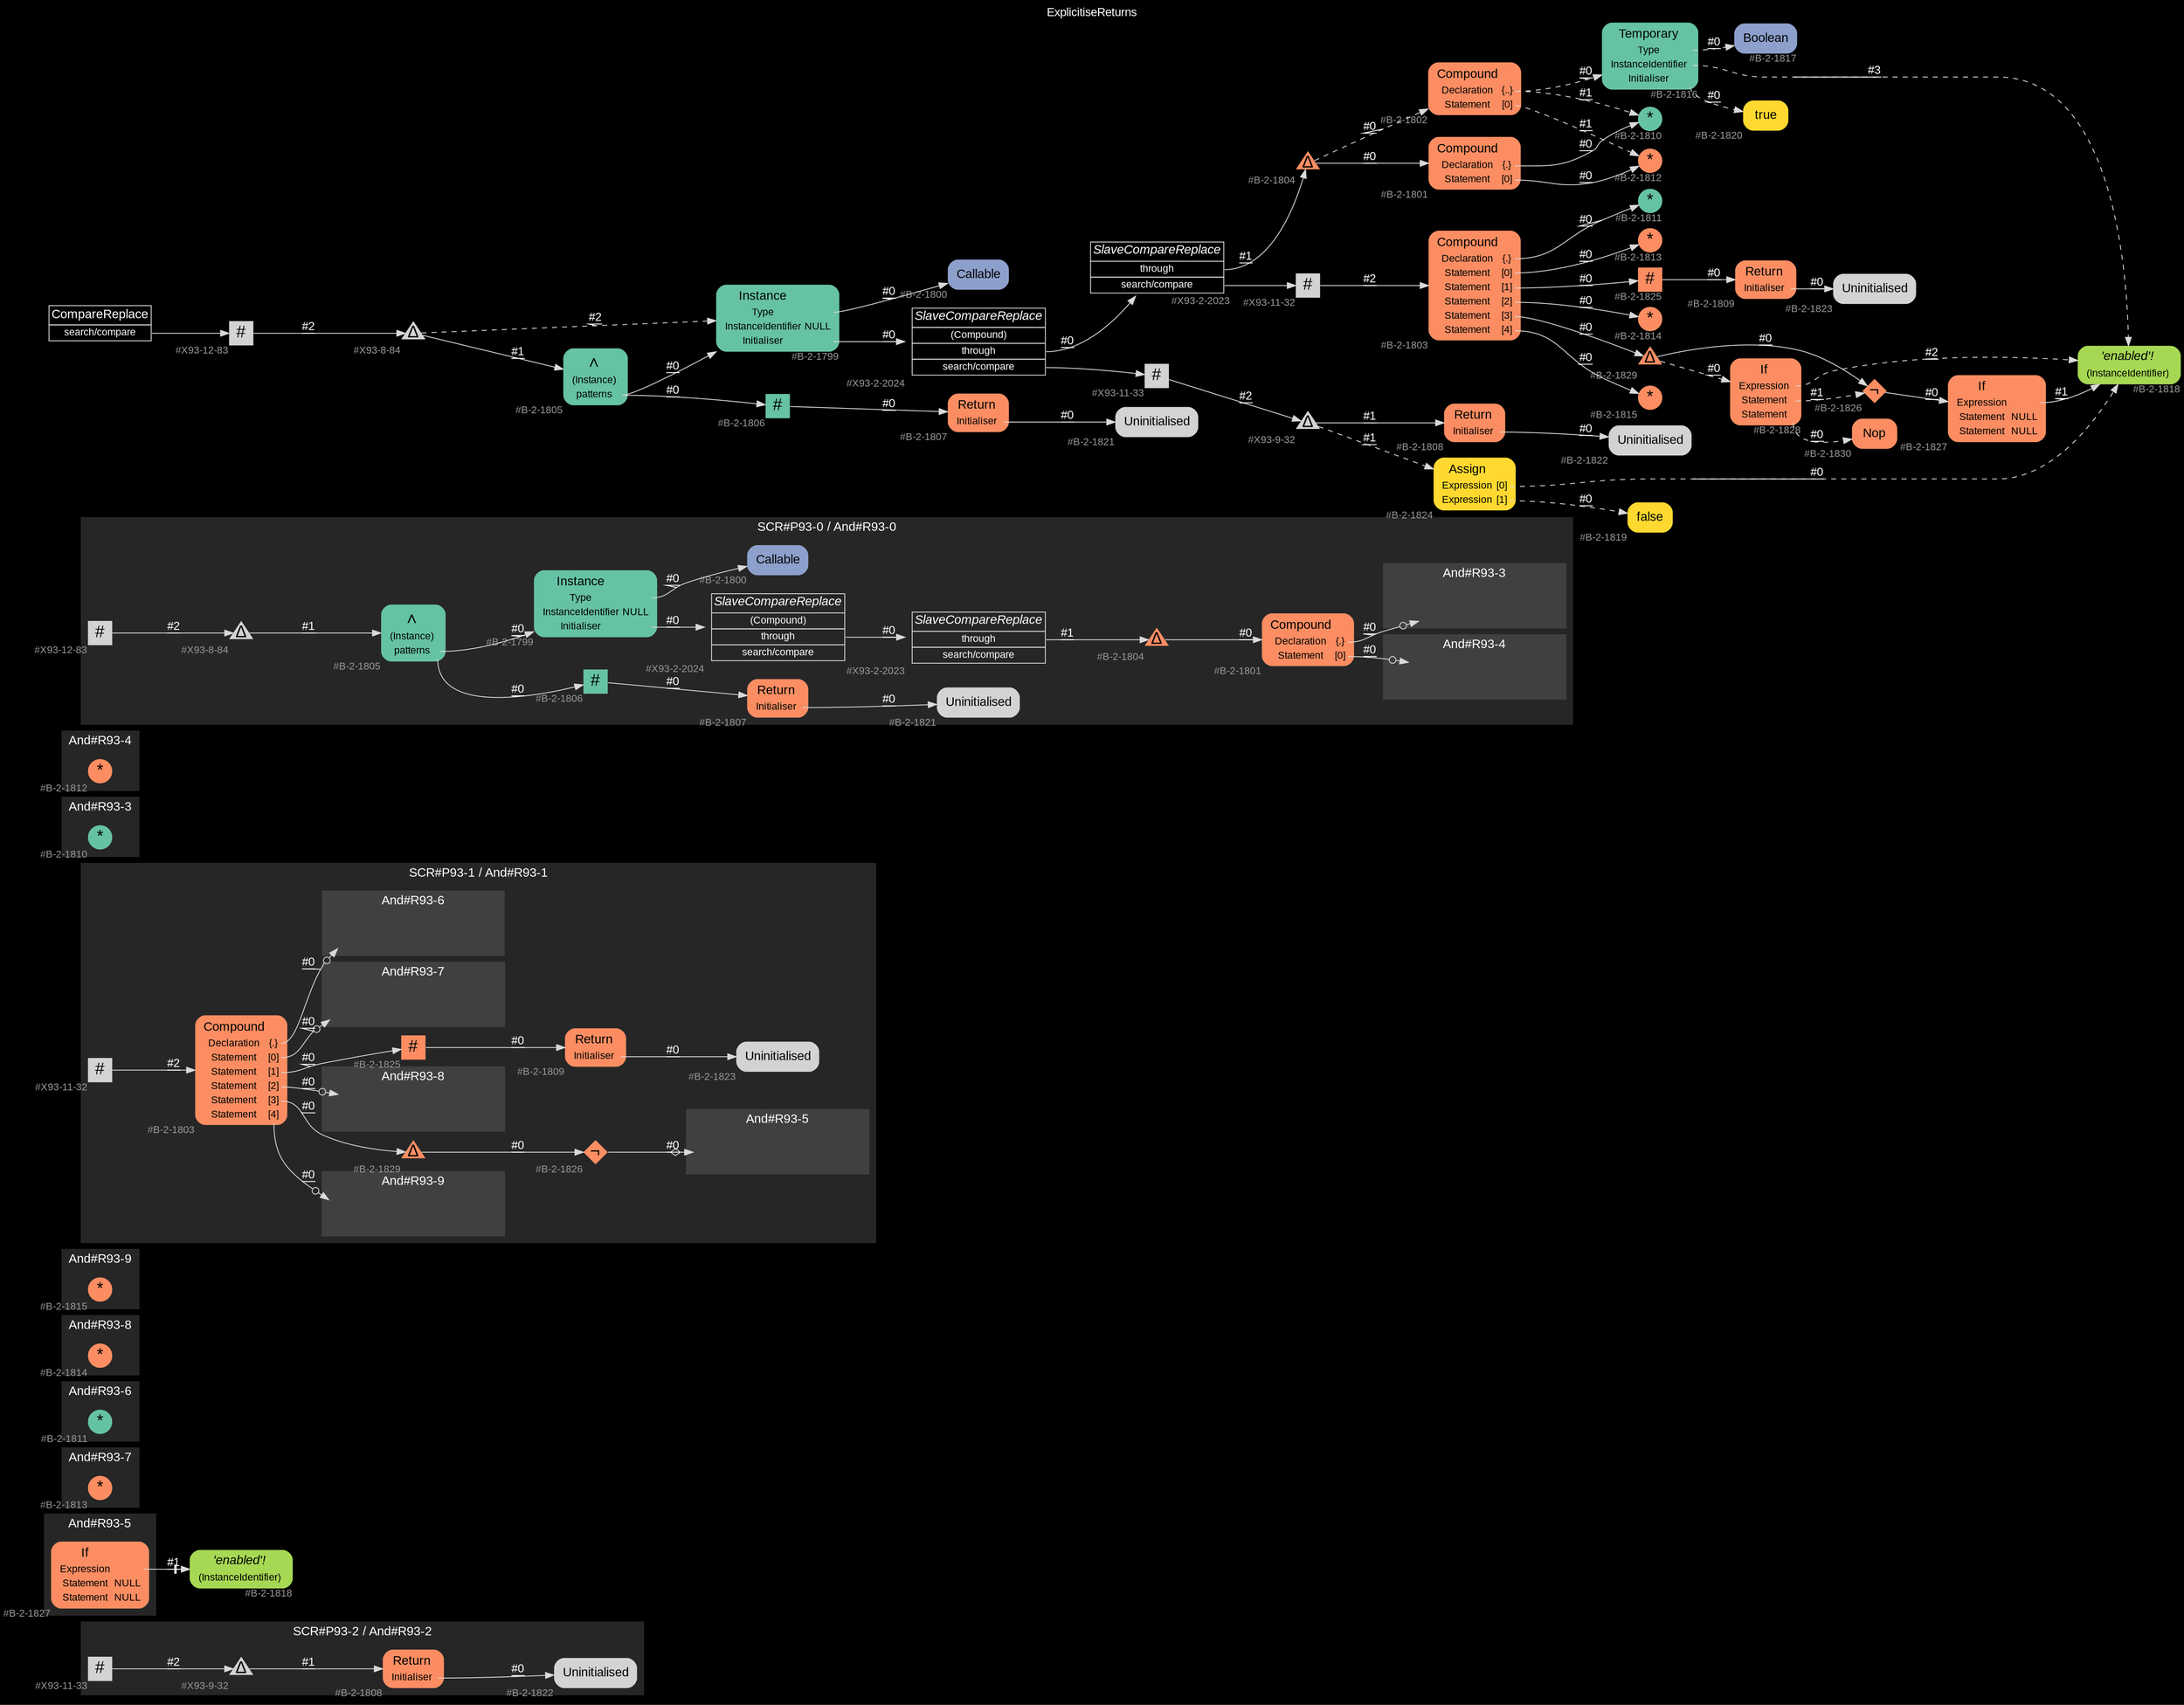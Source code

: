 digraph "ExplicitiseReturns" {
label = "ExplicitiseReturns"
labelloc = t
graph [
    rankdir = "LR"
    ranksep = 0.3
    bgcolor = black
    color = grey85
    fontcolor = white
    fontname = "Arial"
];
node [
    fontname = "Arial"
];
edge [
    fontname = "Arial"
];

// -------------------- figure And#R93-2 --------------------
// -------- region And#R93-2 ----------
subgraph "clusterAnd#R93-2" {
    label = "SCR#P93-2 / And#R93-2"
    style = "filled"
    color = gray15
    fontsize = "15"
    // -------- block And#R93-2/#X93-11-33 ----------
    "And#R93-2/#X93-11-33" [
        xlabel = "#X93-11-33"
        fontsize = "12"
        fontcolor = grey60
        shape = "square"
        label = <<FONT COLOR="black" POINT-SIZE="20">#</FONT>>
        style = "filled"
        penwidth = 0.0
        fixedsize = true
        width = 0.4
        height = 0.4
    ];
    
    // -------- block And#R93-2/#B-2-1822 ----------
    "And#R93-2/#B-2-1822" [
        xlabel = "#B-2-1822"
        fontsize = "12"
        fontcolor = grey60
        shape = "plaintext"
        label = <<TABLE BORDER="0" CELLBORDER="0" CELLSPACING="0">
         <TR><TD><FONT COLOR="black" POINT-SIZE="15">Uninitialised</FONT></TD></TR>
        </TABLE>>
        style = "rounded,filled"
    ];
    
    // -------- block And#R93-2/#X93-9-32 ----------
    "And#R93-2/#X93-9-32" [
        xlabel = "#X93-9-32"
        fontsize = "12"
        fontcolor = grey60
        shape = "triangle"
        label = <<FONT COLOR="black" POINT-SIZE="20">Δ</FONT>>
        style = "filled"
        penwidth = 0.0
        fixedsize = true
        width = 0.4
        height = 0.4
    ];
    
    // -------- block And#R93-2/#B-2-1808 ----------
    "And#R93-2/#B-2-1808" [
        fillcolor = "/set28/2"
        xlabel = "#B-2-1808"
        fontsize = "12"
        fontcolor = grey60
        shape = "plaintext"
        label = <<TABLE BORDER="0" CELLBORDER="0" CELLSPACING="0">
         <TR><TD><FONT COLOR="black" POINT-SIZE="15">Return</FONT></TD></TR>
         <TR><TD><FONT COLOR="black" POINT-SIZE="12">Initialiser</FONT></TD><TD PORT="port0"></TD></TR>
        </TABLE>>
        style = "rounded,filled"
    ];
    
}

"And#R93-2/#X93-11-33" -> "And#R93-2/#X93-9-32" [
    label = "#2"
    decorate = true
    color = grey85
    fontcolor = white
];

"And#R93-2/#X93-9-32" -> "And#R93-2/#B-2-1808" [
    label = "#1"
    decorate = true
    color = grey85
    fontcolor = white
];

"And#R93-2/#B-2-1808":port0 -> "And#R93-2/#B-2-1822" [
    label = "#0"
    decorate = true
    color = grey85
    fontcolor = white
];


// -------------------- figure And#R93-5 --------------------
// -------- region And#R93-5 ----------
subgraph "clusterAnd#R93-5" {
    label = "And#R93-5"
    style = "filled"
    color = gray15
    fontsize = "15"
    // -------- block And#R93-5/#B-2-1827 ----------
    "And#R93-5/#B-2-1827" [
        fillcolor = "/set28/2"
        xlabel = "#B-2-1827"
        fontsize = "12"
        fontcolor = grey60
        shape = "plaintext"
        label = <<TABLE BORDER="0" CELLBORDER="0" CELLSPACING="0">
         <TR><TD><FONT COLOR="black" POINT-SIZE="15">If</FONT></TD></TR>
         <TR><TD><FONT COLOR="black" POINT-SIZE="12">Expression</FONT></TD><TD PORT="port0"></TD></TR>
         <TR><TD><FONT COLOR="black" POINT-SIZE="12">Statement</FONT></TD><TD PORT="port1"><FONT COLOR="black" POINT-SIZE="12">NULL</FONT></TD></TR>
         <TR><TD><FONT COLOR="black" POINT-SIZE="12">Statement</FONT></TD><TD PORT="port2"><FONT COLOR="black" POINT-SIZE="12">NULL</FONT></TD></TR>
        </TABLE>>
        style = "rounded,filled"
    ];
    
}

// -------- block And#R93-5/#B-2-1818 ----------
"And#R93-5/#B-2-1818" [
    fillcolor = "/set28/5"
    xlabel = "#B-2-1818"
    fontsize = "12"
    fontcolor = grey60
    shape = "plaintext"
    label = <<TABLE BORDER="0" CELLBORDER="0" CELLSPACING="0">
     <TR><TD><FONT COLOR="black" POINT-SIZE="15"><I>'enabled'!</I></FONT></TD></TR>
     <TR><TD><FONT COLOR="black" POINT-SIZE="12">(InstanceIdentifier)</FONT></TD><TD PORT="port0"></TD></TR>
    </TABLE>>
    style = "rounded,filled"
];

"And#R93-5/#B-2-1827":port0 -> "And#R93-5/#B-2-1818" [
    arrowhead="normalnonetee"
    label = "#1"
    decorate = true
    color = grey85
    fontcolor = white
];


// -------------------- figure And#R93-7 --------------------
// -------- region And#R93-7 ----------
subgraph "clusterAnd#R93-7" {
    label = "And#R93-7"
    style = "filled"
    color = gray15
    fontsize = "15"
    // -------- block And#R93-7/#B-2-1813 ----------
    "And#R93-7/#B-2-1813" [
        fillcolor = "/set28/2"
        xlabel = "#B-2-1813"
        fontsize = "12"
        fontcolor = grey60
        shape = "circle"
        label = <<FONT COLOR="black" POINT-SIZE="20">*</FONT>>
        style = "filled"
        penwidth = 0.0
        fixedsize = true
        width = 0.4
        height = 0.4
    ];
    
}


// -------------------- figure And#R93-6 --------------------
// -------- region And#R93-6 ----------
subgraph "clusterAnd#R93-6" {
    label = "And#R93-6"
    style = "filled"
    color = gray15
    fontsize = "15"
    // -------- block And#R93-6/#B-2-1811 ----------
    "And#R93-6/#B-2-1811" [
        fillcolor = "/set28/1"
        xlabel = "#B-2-1811"
        fontsize = "12"
        fontcolor = grey60
        shape = "circle"
        label = <<FONT COLOR="black" POINT-SIZE="20">*</FONT>>
        style = "filled"
        penwidth = 0.0
        fixedsize = true
        width = 0.4
        height = 0.4
    ];
    
}


// -------------------- figure And#R93-8 --------------------
// -------- region And#R93-8 ----------
subgraph "clusterAnd#R93-8" {
    label = "And#R93-8"
    style = "filled"
    color = gray15
    fontsize = "15"
    // -------- block And#R93-8/#B-2-1814 ----------
    "And#R93-8/#B-2-1814" [
        fillcolor = "/set28/2"
        xlabel = "#B-2-1814"
        fontsize = "12"
        fontcolor = grey60
        shape = "circle"
        label = <<FONT COLOR="black" POINT-SIZE="20">*</FONT>>
        style = "filled"
        penwidth = 0.0
        fixedsize = true
        width = 0.4
        height = 0.4
    ];
    
}


// -------------------- figure And#R93-9 --------------------
// -------- region And#R93-9 ----------
subgraph "clusterAnd#R93-9" {
    label = "And#R93-9"
    style = "filled"
    color = gray15
    fontsize = "15"
    // -------- block And#R93-9/#B-2-1815 ----------
    "And#R93-9/#B-2-1815" [
        fillcolor = "/set28/2"
        xlabel = "#B-2-1815"
        fontsize = "12"
        fontcolor = grey60
        shape = "circle"
        label = <<FONT COLOR="black" POINT-SIZE="20">*</FONT>>
        style = "filled"
        penwidth = 0.0
        fixedsize = true
        width = 0.4
        height = 0.4
    ];
    
}


// -------------------- figure And#R93-1 --------------------
// -------- region And#R93-1 ----------
subgraph "clusterAnd#R93-1" {
    label = "SCR#P93-1 / And#R93-1"
    style = "filled"
    color = gray15
    fontsize = "15"
    // -------- block And#R93-1/#B-2-1809 ----------
    "And#R93-1/#B-2-1809" [
        fillcolor = "/set28/2"
        xlabel = "#B-2-1809"
        fontsize = "12"
        fontcolor = grey60
        shape = "plaintext"
        label = <<TABLE BORDER="0" CELLBORDER="0" CELLSPACING="0">
         <TR><TD><FONT COLOR="black" POINT-SIZE="15">Return</FONT></TD></TR>
         <TR><TD><FONT COLOR="black" POINT-SIZE="12">Initialiser</FONT></TD><TD PORT="port0"></TD></TR>
        </TABLE>>
        style = "rounded,filled"
    ];
    
    // -------- block And#R93-1/#X93-11-32 ----------
    "And#R93-1/#X93-11-32" [
        xlabel = "#X93-11-32"
        fontsize = "12"
        fontcolor = grey60
        shape = "square"
        label = <<FONT COLOR="black" POINT-SIZE="20">#</FONT>>
        style = "filled"
        penwidth = 0.0
        fixedsize = true
        width = 0.4
        height = 0.4
    ];
    
    // -------- block And#R93-1/#B-2-1829 ----------
    "And#R93-1/#B-2-1829" [
        fillcolor = "/set28/2"
        xlabel = "#B-2-1829"
        fontsize = "12"
        fontcolor = grey60
        shape = "triangle"
        label = <<FONT COLOR="black" POINT-SIZE="20">Δ</FONT>>
        style = "filled"
        penwidth = 0.0
        fixedsize = true
        width = 0.4
        height = 0.4
    ];
    
    // -------- block And#R93-1/#B-2-1823 ----------
    "And#R93-1/#B-2-1823" [
        xlabel = "#B-2-1823"
        fontsize = "12"
        fontcolor = grey60
        shape = "plaintext"
        label = <<TABLE BORDER="0" CELLBORDER="0" CELLSPACING="0">
         <TR><TD><FONT COLOR="black" POINT-SIZE="15">Uninitialised</FONT></TD></TR>
        </TABLE>>
        style = "rounded,filled"
    ];
    
    // -------- block And#R93-1/#B-2-1803 ----------
    "And#R93-1/#B-2-1803" [
        fillcolor = "/set28/2"
        xlabel = "#B-2-1803"
        fontsize = "12"
        fontcolor = grey60
        shape = "plaintext"
        label = <<TABLE BORDER="0" CELLBORDER="0" CELLSPACING="0">
         <TR><TD><FONT COLOR="black" POINT-SIZE="15">Compound</FONT></TD></TR>
         <TR><TD><FONT COLOR="black" POINT-SIZE="12">Declaration</FONT></TD><TD PORT="port0"><FONT COLOR="black" POINT-SIZE="12">{.}</FONT></TD></TR>
         <TR><TD><FONT COLOR="black" POINT-SIZE="12">Statement</FONT></TD><TD PORT="port1"><FONT COLOR="black" POINT-SIZE="12">[0]</FONT></TD></TR>
         <TR><TD><FONT COLOR="black" POINT-SIZE="12">Statement</FONT></TD><TD PORT="port2"><FONT COLOR="black" POINT-SIZE="12">[1]</FONT></TD></TR>
         <TR><TD><FONT COLOR="black" POINT-SIZE="12">Statement</FONT></TD><TD PORT="port3"><FONT COLOR="black" POINT-SIZE="12">[2]</FONT></TD></TR>
         <TR><TD><FONT COLOR="black" POINT-SIZE="12">Statement</FONT></TD><TD PORT="port4"><FONT COLOR="black" POINT-SIZE="12">[3]</FONT></TD></TR>
         <TR><TD><FONT COLOR="black" POINT-SIZE="12">Statement</FONT></TD><TD PORT="port5"><FONT COLOR="black" POINT-SIZE="12">[4]</FONT></TD></TR>
        </TABLE>>
        style = "rounded,filled"
    ];
    
    // -------- block And#R93-1/#B-2-1825 ----------
    "And#R93-1/#B-2-1825" [
        fillcolor = "/set28/2"
        xlabel = "#B-2-1825"
        fontsize = "12"
        fontcolor = grey60
        shape = "square"
        label = <<FONT COLOR="black" POINT-SIZE="20">#</FONT>>
        style = "filled"
        penwidth = 0.0
        fixedsize = true
        width = 0.4
        height = 0.4
    ];
    
    // -------- block And#R93-1/#B-2-1826 ----------
    "And#R93-1/#B-2-1826" [
        fillcolor = "/set28/2"
        xlabel = "#B-2-1826"
        fontsize = "12"
        fontcolor = grey60
        shape = "diamond"
        label = <<FONT COLOR="black" POINT-SIZE="20">¬</FONT>>
        style = "filled"
        penwidth = 0.0
        fixedsize = true
        width = 0.4
        height = 0.4
    ];
    
    // -------- region And#R93-1/And#R93-5 ----------
    subgraph "clusterAnd#R93-1/And#R93-5" {
        label = "And#R93-5"
        style = "filled"
        color = gray25
        fontsize = "15"
        // -------- block And#R93-1/And#R93-5/#B-2-1827 ----------
        "And#R93-1/And#R93-5/#B-2-1827" [
            fillcolor = "/set28/2"
            xlabel = "#B-2-1827"
            fontsize = "12"
            fontcolor = grey60
            shape = "none"
            style = "invisible"
        ];
        
    }
    
    // -------- region And#R93-1/And#R93-6 ----------
    subgraph "clusterAnd#R93-1/And#R93-6" {
        label = "And#R93-6"
        style = "filled"
        color = gray25
        fontsize = "15"
        // -------- block And#R93-1/And#R93-6/#B-2-1811 ----------
        "And#R93-1/And#R93-6/#B-2-1811" [
            fillcolor = "/set28/1"
            xlabel = "#B-2-1811"
            fontsize = "12"
            fontcolor = grey60
            shape = "none"
            style = "invisible"
        ];
        
    }
    
    // -------- region And#R93-1/And#R93-7 ----------
    subgraph "clusterAnd#R93-1/And#R93-7" {
        label = "And#R93-7"
        style = "filled"
        color = gray25
        fontsize = "15"
        // -------- block And#R93-1/And#R93-7/#B-2-1813 ----------
        "And#R93-1/And#R93-7/#B-2-1813" [
            fillcolor = "/set28/2"
            xlabel = "#B-2-1813"
            fontsize = "12"
            fontcolor = grey60
            shape = "none"
            style = "invisible"
        ];
        
    }
    
    // -------- region And#R93-1/And#R93-8 ----------
    subgraph "clusterAnd#R93-1/And#R93-8" {
        label = "And#R93-8"
        style = "filled"
        color = gray25
        fontsize = "15"
        // -------- block And#R93-1/And#R93-8/#B-2-1814 ----------
        "And#R93-1/And#R93-8/#B-2-1814" [
            fillcolor = "/set28/2"
            xlabel = "#B-2-1814"
            fontsize = "12"
            fontcolor = grey60
            shape = "none"
            style = "invisible"
        ];
        
    }
    
    // -------- region And#R93-1/And#R93-9 ----------
    subgraph "clusterAnd#R93-1/And#R93-9" {
        label = "And#R93-9"
        style = "filled"
        color = gray25
        fontsize = "15"
        // -------- block And#R93-1/And#R93-9/#B-2-1815 ----------
        "And#R93-1/And#R93-9/#B-2-1815" [
            fillcolor = "/set28/2"
            xlabel = "#B-2-1815"
            fontsize = "12"
            fontcolor = grey60
            shape = "none"
            style = "invisible"
        ];
        
    }
    
}

"And#R93-1/#B-2-1809":port0 -> "And#R93-1/#B-2-1823" [
    label = "#0"
    decorate = true
    color = grey85
    fontcolor = white
];

"And#R93-1/#X93-11-32" -> "And#R93-1/#B-2-1803" [
    label = "#2"
    decorate = true
    color = grey85
    fontcolor = white
];

"And#R93-1/#B-2-1829" -> "And#R93-1/#B-2-1826" [
    label = "#0"
    decorate = true
    color = grey85
    fontcolor = white
];

"And#R93-1/#B-2-1803":port0 -> "And#R93-1/And#R93-6/#B-2-1811" [
    arrowhead="normalnoneodot"
    label = "#0"
    decorate = true
    color = grey85
    fontcolor = white
];

"And#R93-1/#B-2-1803":port1 -> "And#R93-1/And#R93-7/#B-2-1813" [
    arrowhead="normalnoneodot"
    label = "#0"
    decorate = true
    color = grey85
    fontcolor = white
];

"And#R93-1/#B-2-1803":port2 -> "And#R93-1/#B-2-1825" [
    label = "#0"
    decorate = true
    color = grey85
    fontcolor = white
];

"And#R93-1/#B-2-1803":port3 -> "And#R93-1/And#R93-8/#B-2-1814" [
    arrowhead="normalnoneodot"
    label = "#0"
    decorate = true
    color = grey85
    fontcolor = white
];

"And#R93-1/#B-2-1803":port4 -> "And#R93-1/#B-2-1829" [
    label = "#0"
    decorate = true
    color = grey85
    fontcolor = white
];

"And#R93-1/#B-2-1803":port5 -> "And#R93-1/And#R93-9/#B-2-1815" [
    arrowhead="normalnoneodot"
    label = "#0"
    decorate = true
    color = grey85
    fontcolor = white
];

"And#R93-1/#B-2-1825" -> "And#R93-1/#B-2-1809" [
    label = "#0"
    decorate = true
    color = grey85
    fontcolor = white
];

"And#R93-1/#B-2-1826" -> "And#R93-1/And#R93-5/#B-2-1827" [
    arrowhead="normalnoneodiamond"
    label = "#0"
    decorate = true
    color = grey85
    fontcolor = white
];


// -------------------- figure And#R93-3 --------------------
// -------- region And#R93-3 ----------
subgraph "clusterAnd#R93-3" {
    label = "And#R93-3"
    style = "filled"
    color = gray15
    fontsize = "15"
    // -------- block And#R93-3/#B-2-1810 ----------
    "And#R93-3/#B-2-1810" [
        fillcolor = "/set28/1"
        xlabel = "#B-2-1810"
        fontsize = "12"
        fontcolor = grey60
        shape = "circle"
        label = <<FONT COLOR="black" POINT-SIZE="20">*</FONT>>
        style = "filled"
        penwidth = 0.0
        fixedsize = true
        width = 0.4
        height = 0.4
    ];
    
}


// -------------------- figure And#R93-4 --------------------
// -------- region And#R93-4 ----------
subgraph "clusterAnd#R93-4" {
    label = "And#R93-4"
    style = "filled"
    color = gray15
    fontsize = "15"
    // -------- block And#R93-4/#B-2-1812 ----------
    "And#R93-4/#B-2-1812" [
        fillcolor = "/set28/2"
        xlabel = "#B-2-1812"
        fontsize = "12"
        fontcolor = grey60
        shape = "circle"
        label = <<FONT COLOR="black" POINT-SIZE="20">*</FONT>>
        style = "filled"
        penwidth = 0.0
        fixedsize = true
        width = 0.4
        height = 0.4
    ];
    
}


// -------------------- figure And#R93-0 --------------------
// -------- region And#R93-0 ----------
subgraph "clusterAnd#R93-0" {
    label = "SCR#P93-0 / And#R93-0"
    style = "filled"
    color = gray15
    fontsize = "15"
    // -------- block And#R93-0/#B-2-1821 ----------
    "And#R93-0/#B-2-1821" [
        xlabel = "#B-2-1821"
        fontsize = "12"
        fontcolor = grey60
        shape = "plaintext"
        label = <<TABLE BORDER="0" CELLBORDER="0" CELLSPACING="0">
         <TR><TD><FONT COLOR="black" POINT-SIZE="15">Uninitialised</FONT></TD></TR>
        </TABLE>>
        style = "rounded,filled"
    ];
    
    // -------- block And#R93-0/#X93-2-2023 ----------
    "And#R93-0/#X93-2-2023" [
        fillcolor = gray15
        xlabel = "#X93-2-2023"
        fontsize = "12"
        fontcolor = grey60
        shape = "plaintext"
        label = <<TABLE BORDER="0" CELLBORDER="1" CELLSPACING="0">
         <TR><TD><FONT COLOR="white" POINT-SIZE="15"><I>SlaveCompareReplace</I></FONT></TD></TR>
         <TR><TD PORT="port0"><FONT COLOR="white" POINT-SIZE="12">through</FONT></TD></TR>
         <TR><TD PORT="port1"><FONT COLOR="white" POINT-SIZE="12">search/compare</FONT></TD></TR>
        </TABLE>>
        style = "filled"
        color = grey85
    ];
    
    // -------- block And#R93-0/#B-2-1806 ----------
    "And#R93-0/#B-2-1806" [
        fillcolor = "/set28/1"
        xlabel = "#B-2-1806"
        fontsize = "12"
        fontcolor = grey60
        shape = "square"
        label = <<FONT COLOR="black" POINT-SIZE="20">#</FONT>>
        style = "filled"
        penwidth = 0.0
        fixedsize = true
        width = 0.4
        height = 0.4
    ];
    
    // -------- block And#R93-0/#X93-12-83 ----------
    "And#R93-0/#X93-12-83" [
        xlabel = "#X93-12-83"
        fontsize = "12"
        fontcolor = grey60
        shape = "square"
        label = <<FONT COLOR="black" POINT-SIZE="20">#</FONT>>
        style = "filled"
        penwidth = 0.0
        fixedsize = true
        width = 0.4
        height = 0.4
    ];
    
    // -------- block And#R93-0/#X93-2-2024 ----------
    "And#R93-0/#X93-2-2024" [
        fillcolor = gray15
        xlabel = "#X93-2-2024"
        fontsize = "12"
        fontcolor = grey60
        shape = "plaintext"
        label = <<TABLE BORDER="0" CELLBORDER="1" CELLSPACING="0">
         <TR><TD><FONT COLOR="white" POINT-SIZE="15"><I>SlaveCompareReplace</I></FONT></TD></TR>
         <TR><TD PORT="port0"><FONT COLOR="white" POINT-SIZE="12">(Compound)</FONT></TD></TR>
         <TR><TD PORT="port1"><FONT COLOR="white" POINT-SIZE="12">through</FONT></TD></TR>
         <TR><TD PORT="port2"><FONT COLOR="white" POINT-SIZE="12">search/compare</FONT></TD></TR>
        </TABLE>>
        style = "filled"
        color = grey85
    ];
    
    // -------- block And#R93-0/#B-2-1799 ----------
    "And#R93-0/#B-2-1799" [
        fillcolor = "/set28/1"
        xlabel = "#B-2-1799"
        fontsize = "12"
        fontcolor = grey60
        shape = "plaintext"
        label = <<TABLE BORDER="0" CELLBORDER="0" CELLSPACING="0">
         <TR><TD><FONT COLOR="black" POINT-SIZE="15">Instance</FONT></TD></TR>
         <TR><TD><FONT COLOR="black" POINT-SIZE="12">Type</FONT></TD><TD PORT="port0"></TD></TR>
         <TR><TD><FONT COLOR="black" POINT-SIZE="12">InstanceIdentifier</FONT></TD><TD PORT="port1"><FONT COLOR="black" POINT-SIZE="12">NULL</FONT></TD></TR>
         <TR><TD><FONT COLOR="black" POINT-SIZE="12">Initialiser</FONT></TD><TD PORT="port2"></TD></TR>
        </TABLE>>
        style = "rounded,filled"
    ];
    
    // -------- block And#R93-0/#B-2-1800 ----------
    "And#R93-0/#B-2-1800" [
        fillcolor = "/set28/3"
        xlabel = "#B-2-1800"
        fontsize = "12"
        fontcolor = grey60
        shape = "plaintext"
        label = <<TABLE BORDER="0" CELLBORDER="0" CELLSPACING="0">
         <TR><TD><FONT COLOR="black" POINT-SIZE="15">Callable</FONT></TD></TR>
        </TABLE>>
        style = "rounded,filled"
    ];
    
    // -------- block And#R93-0/#B-2-1804 ----------
    "And#R93-0/#B-2-1804" [
        fillcolor = "/set28/2"
        xlabel = "#B-2-1804"
        fontsize = "12"
        fontcolor = grey60
        shape = "triangle"
        label = <<FONT COLOR="black" POINT-SIZE="20">Δ</FONT>>
        style = "filled"
        penwidth = 0.0
        fixedsize = true
        width = 0.4
        height = 0.4
    ];
    
    // -------- block And#R93-0/#B-2-1805 ----------
    "And#R93-0/#B-2-1805" [
        fillcolor = "/set28/1"
        xlabel = "#B-2-1805"
        fontsize = "12"
        fontcolor = grey60
        shape = "plaintext"
        label = <<TABLE BORDER="0" CELLBORDER="0" CELLSPACING="0">
         <TR><TD><FONT COLOR="black" POINT-SIZE="20">∧</FONT></TD></TR>
         <TR><TD><FONT COLOR="black" POINT-SIZE="12">(Instance)</FONT></TD><TD PORT="port0"></TD></TR>
         <TR><TD><FONT COLOR="black" POINT-SIZE="12">patterns</FONT></TD><TD PORT="port1"></TD></TR>
        </TABLE>>
        style = "rounded,filled"
    ];
    
    // -------- block And#R93-0/#B-2-1807 ----------
    "And#R93-0/#B-2-1807" [
        fillcolor = "/set28/2"
        xlabel = "#B-2-1807"
        fontsize = "12"
        fontcolor = grey60
        shape = "plaintext"
        label = <<TABLE BORDER="0" CELLBORDER="0" CELLSPACING="0">
         <TR><TD><FONT COLOR="black" POINT-SIZE="15">Return</FONT></TD></TR>
         <TR><TD><FONT COLOR="black" POINT-SIZE="12">Initialiser</FONT></TD><TD PORT="port0"></TD></TR>
        </TABLE>>
        style = "rounded,filled"
    ];
    
    // -------- block And#R93-0/#B-2-1801 ----------
    "And#R93-0/#B-2-1801" [
        fillcolor = "/set28/2"
        xlabel = "#B-2-1801"
        fontsize = "12"
        fontcolor = grey60
        shape = "plaintext"
        label = <<TABLE BORDER="0" CELLBORDER="0" CELLSPACING="0">
         <TR><TD><FONT COLOR="black" POINT-SIZE="15">Compound</FONT></TD></TR>
         <TR><TD><FONT COLOR="black" POINT-SIZE="12">Declaration</FONT></TD><TD PORT="port0"><FONT COLOR="black" POINT-SIZE="12">{.}</FONT></TD></TR>
         <TR><TD><FONT COLOR="black" POINT-SIZE="12">Statement</FONT></TD><TD PORT="port1"><FONT COLOR="black" POINT-SIZE="12">[0]</FONT></TD></TR>
        </TABLE>>
        style = "rounded,filled"
    ];
    
    // -------- block And#R93-0/#X93-8-84 ----------
    "And#R93-0/#X93-8-84" [
        xlabel = "#X93-8-84"
        fontsize = "12"
        fontcolor = grey60
        shape = "triangle"
        label = <<FONT COLOR="black" POINT-SIZE="20">Δ</FONT>>
        style = "filled"
        penwidth = 0.0
        fixedsize = true
        width = 0.4
        height = 0.4
    ];
    
    // -------- region And#R93-0/And#R93-3 ----------
    subgraph "clusterAnd#R93-0/And#R93-3" {
        label = "And#R93-3"
        style = "filled"
        color = gray25
        fontsize = "15"
        // -------- block And#R93-0/And#R93-3/#B-2-1810 ----------
        "And#R93-0/And#R93-3/#B-2-1810" [
            fillcolor = "/set28/1"
            xlabel = "#B-2-1810"
            fontsize = "12"
            fontcolor = grey60
            shape = "none"
            style = "invisible"
        ];
        
    }
    
    // -------- region And#R93-0/And#R93-4 ----------
    subgraph "clusterAnd#R93-0/And#R93-4" {
        label = "And#R93-4"
        style = "filled"
        color = gray25
        fontsize = "15"
        // -------- block And#R93-0/And#R93-4/#B-2-1812 ----------
        "And#R93-0/And#R93-4/#B-2-1812" [
            fillcolor = "/set28/2"
            xlabel = "#B-2-1812"
            fontsize = "12"
            fontcolor = grey60
            shape = "none"
            style = "invisible"
        ];
        
    }
    
}

"And#R93-0/#X93-2-2023":port0 -> "And#R93-0/#B-2-1804" [
    label = "#1"
    decorate = true
    color = grey85
    fontcolor = white
];

"And#R93-0/#B-2-1806" -> "And#R93-0/#B-2-1807" [
    label = "#0"
    decorate = true
    color = grey85
    fontcolor = white
];

"And#R93-0/#X93-12-83" -> "And#R93-0/#X93-8-84" [
    label = "#2"
    decorate = true
    color = grey85
    fontcolor = white
];

"And#R93-0/#X93-2-2024":port1 -> "And#R93-0/#X93-2-2023" [
    label = "#0"
    decorate = true
    color = grey85
    fontcolor = white
];

"And#R93-0/#B-2-1799":port0 -> "And#R93-0/#B-2-1800" [
    label = "#0"
    decorate = true
    color = grey85
    fontcolor = white
];

"And#R93-0/#B-2-1799":port2 -> "And#R93-0/#X93-2-2024" [
    label = "#0"
    decorate = true
    color = grey85
    fontcolor = white
];

"And#R93-0/#B-2-1804" -> "And#R93-0/#B-2-1801" [
    label = "#0"
    decorate = true
    color = grey85
    fontcolor = white
];

"And#R93-0/#B-2-1805":port1 -> "And#R93-0/#B-2-1799" [
    label = "#0"
    decorate = true
    color = grey85
    fontcolor = white
];

"And#R93-0/#B-2-1805":port1 -> "And#R93-0/#B-2-1806" [
    label = "#0"
    decorate = true
    color = grey85
    fontcolor = white
];

"And#R93-0/#B-2-1807":port0 -> "And#R93-0/#B-2-1821" [
    label = "#0"
    decorate = true
    color = grey85
    fontcolor = white
];

"And#R93-0/#B-2-1801":port0 -> "And#R93-0/And#R93-3/#B-2-1810" [
    arrowhead="normalnoneodot"
    label = "#0"
    decorate = true
    color = grey85
    fontcolor = white
];

"And#R93-0/#B-2-1801":port1 -> "And#R93-0/And#R93-4/#B-2-1812" [
    arrowhead="normalnoneodot"
    label = "#0"
    decorate = true
    color = grey85
    fontcolor = white
];

"And#R93-0/#X93-8-84" -> "And#R93-0/#B-2-1805" [
    label = "#1"
    decorate = true
    color = grey85
    fontcolor = white
];


// -------------------- transformation figure --------------------
// -------- block CR#X93-10-93 ----------
"CR#X93-10-93" [
    fillcolor = black
    fontsize = "12"
    fontcolor = grey60
    shape = "plaintext"
    label = <<TABLE BORDER="0" CELLBORDER="1" CELLSPACING="0">
     <TR><TD><FONT COLOR="white" POINT-SIZE="15">CompareReplace</FONT></TD></TR>
     <TR><TD PORT="port0"><FONT COLOR="white" POINT-SIZE="12">search/compare</FONT></TD></TR>
    </TABLE>>
    style = "filled"
    color = grey85
];

// -------- block #X93-12-83 ----------
"#X93-12-83" [
    xlabel = "#X93-12-83"
    fontsize = "12"
    fontcolor = grey60
    shape = "square"
    label = <<FONT COLOR="black" POINT-SIZE="20">#</FONT>>
    style = "filled"
    penwidth = 0.0
    fixedsize = true
    width = 0.4
    height = 0.4
];

// -------- block #X93-8-84 ----------
"#X93-8-84" [
    xlabel = "#X93-8-84"
    fontsize = "12"
    fontcolor = grey60
    shape = "triangle"
    label = <<FONT COLOR="black" POINT-SIZE="20">Δ</FONT>>
    style = "filled"
    penwidth = 0.0
    fixedsize = true
    width = 0.4
    height = 0.4
];

// -------- block #B-2-1805 ----------
"#B-2-1805" [
    fillcolor = "/set28/1"
    xlabel = "#B-2-1805"
    fontsize = "12"
    fontcolor = grey60
    shape = "plaintext"
    label = <<TABLE BORDER="0" CELLBORDER="0" CELLSPACING="0">
     <TR><TD><FONT COLOR="black" POINT-SIZE="20">∧</FONT></TD></TR>
     <TR><TD><FONT COLOR="black" POINT-SIZE="12">(Instance)</FONT></TD><TD PORT="port0"></TD></TR>
     <TR><TD><FONT COLOR="black" POINT-SIZE="12">patterns</FONT></TD><TD PORT="port1"></TD></TR>
    </TABLE>>
    style = "rounded,filled"
];

// -------- block #B-2-1799 ----------
"#B-2-1799" [
    fillcolor = "/set28/1"
    xlabel = "#B-2-1799"
    fontsize = "12"
    fontcolor = grey60
    shape = "plaintext"
    label = <<TABLE BORDER="0" CELLBORDER="0" CELLSPACING="0">
     <TR><TD><FONT COLOR="black" POINT-SIZE="15">Instance</FONT></TD></TR>
     <TR><TD><FONT COLOR="black" POINT-SIZE="12">Type</FONT></TD><TD PORT="port0"></TD></TR>
     <TR><TD><FONT COLOR="black" POINT-SIZE="12">InstanceIdentifier</FONT></TD><TD PORT="port1"><FONT COLOR="black" POINT-SIZE="12">NULL</FONT></TD></TR>
     <TR><TD><FONT COLOR="black" POINT-SIZE="12">Initialiser</FONT></TD><TD PORT="port2"></TD></TR>
    </TABLE>>
    style = "rounded,filled"
];

// -------- block #B-2-1800 ----------
"#B-2-1800" [
    fillcolor = "/set28/3"
    xlabel = "#B-2-1800"
    fontsize = "12"
    fontcolor = grey60
    shape = "plaintext"
    label = <<TABLE BORDER="0" CELLBORDER="0" CELLSPACING="0">
     <TR><TD><FONT COLOR="black" POINT-SIZE="15">Callable</FONT></TD></TR>
    </TABLE>>
    style = "rounded,filled"
];

// -------- block #X93-2-2024 ----------
"#X93-2-2024" [
    fillcolor = black
    xlabel = "#X93-2-2024"
    fontsize = "12"
    fontcolor = grey60
    shape = "plaintext"
    label = <<TABLE BORDER="0" CELLBORDER="1" CELLSPACING="0">
     <TR><TD><FONT COLOR="white" POINT-SIZE="15"><I>SlaveCompareReplace</I></FONT></TD></TR>
     <TR><TD PORT="port0"><FONT COLOR="white" POINT-SIZE="12">(Compound)</FONT></TD></TR>
     <TR><TD PORT="port1"><FONT COLOR="white" POINT-SIZE="12">through</FONT></TD></TR>
     <TR><TD PORT="port2"><FONT COLOR="white" POINT-SIZE="12">search/compare</FONT></TD></TR>
    </TABLE>>
    style = "filled"
    color = grey85
];

// -------- block #X93-2-2023 ----------
"#X93-2-2023" [
    fillcolor = black
    xlabel = "#X93-2-2023"
    fontsize = "12"
    fontcolor = grey60
    shape = "plaintext"
    label = <<TABLE BORDER="0" CELLBORDER="1" CELLSPACING="0">
     <TR><TD><FONT COLOR="white" POINT-SIZE="15"><I>SlaveCompareReplace</I></FONT></TD></TR>
     <TR><TD PORT="port0"><FONT COLOR="white" POINT-SIZE="12">through</FONT></TD></TR>
     <TR><TD PORT="port1"><FONT COLOR="white" POINT-SIZE="12">search/compare</FONT></TD></TR>
    </TABLE>>
    style = "filled"
    color = grey85
];

// -------- block #B-2-1804 ----------
"#B-2-1804" [
    fillcolor = "/set28/2"
    xlabel = "#B-2-1804"
    fontsize = "12"
    fontcolor = grey60
    shape = "triangle"
    label = <<FONT COLOR="black" POINT-SIZE="20">Δ</FONT>>
    style = "filled"
    penwidth = 0.0
    fixedsize = true
    width = 0.4
    height = 0.4
];

// -------- block #B-2-1801 ----------
"#B-2-1801" [
    fillcolor = "/set28/2"
    xlabel = "#B-2-1801"
    fontsize = "12"
    fontcolor = grey60
    shape = "plaintext"
    label = <<TABLE BORDER="0" CELLBORDER="0" CELLSPACING="0">
     <TR><TD><FONT COLOR="black" POINT-SIZE="15">Compound</FONT></TD></TR>
     <TR><TD><FONT COLOR="black" POINT-SIZE="12">Declaration</FONT></TD><TD PORT="port0"><FONT COLOR="black" POINT-SIZE="12">{.}</FONT></TD></TR>
     <TR><TD><FONT COLOR="black" POINT-SIZE="12">Statement</FONT></TD><TD PORT="port1"><FONT COLOR="black" POINT-SIZE="12">[0]</FONT></TD></TR>
    </TABLE>>
    style = "rounded,filled"
];

// -------- block #B-2-1810 ----------
"#B-2-1810" [
    fillcolor = "/set28/1"
    xlabel = "#B-2-1810"
    fontsize = "12"
    fontcolor = grey60
    shape = "circle"
    label = <<FONT COLOR="black" POINT-SIZE="20">*</FONT>>
    style = "filled"
    penwidth = 0.0
    fixedsize = true
    width = 0.4
    height = 0.4
];

// -------- block #B-2-1812 ----------
"#B-2-1812" [
    fillcolor = "/set28/2"
    xlabel = "#B-2-1812"
    fontsize = "12"
    fontcolor = grey60
    shape = "circle"
    label = <<FONT COLOR="black" POINT-SIZE="20">*</FONT>>
    style = "filled"
    penwidth = 0.0
    fixedsize = true
    width = 0.4
    height = 0.4
];

// -------- block #B-2-1802 ----------
"#B-2-1802" [
    fillcolor = "/set28/2"
    xlabel = "#B-2-1802"
    fontsize = "12"
    fontcolor = grey60
    shape = "plaintext"
    label = <<TABLE BORDER="0" CELLBORDER="0" CELLSPACING="0">
     <TR><TD><FONT COLOR="black" POINT-SIZE="15">Compound</FONT></TD></TR>
     <TR><TD><FONT COLOR="black" POINT-SIZE="12">Declaration</FONT></TD><TD PORT="port0"><FONT COLOR="black" POINT-SIZE="12">{..}</FONT></TD></TR>
     <TR><TD><FONT COLOR="black" POINT-SIZE="12">Statement</FONT></TD><TD PORT="port1"><FONT COLOR="black" POINT-SIZE="12">[0]</FONT></TD></TR>
    </TABLE>>
    style = "rounded,filled"
];

// -------- block #B-2-1816 ----------
"#B-2-1816" [
    fillcolor = "/set28/1"
    xlabel = "#B-2-1816"
    fontsize = "12"
    fontcolor = grey60
    shape = "plaintext"
    label = <<TABLE BORDER="0" CELLBORDER="0" CELLSPACING="0">
     <TR><TD><FONT COLOR="black" POINT-SIZE="15">Temporary</FONT></TD></TR>
     <TR><TD><FONT COLOR="black" POINT-SIZE="12">Type</FONT></TD><TD PORT="port0"></TD></TR>
     <TR><TD><FONT COLOR="black" POINT-SIZE="12">InstanceIdentifier</FONT></TD><TD PORT="port1"></TD></TR>
     <TR><TD><FONT COLOR="black" POINT-SIZE="12">Initialiser</FONT></TD><TD PORT="port2"></TD></TR>
    </TABLE>>
    style = "rounded,filled"
];

// -------- block #B-2-1817 ----------
"#B-2-1817" [
    fillcolor = "/set28/3"
    xlabel = "#B-2-1817"
    fontsize = "12"
    fontcolor = grey60
    shape = "plaintext"
    label = <<TABLE BORDER="0" CELLBORDER="0" CELLSPACING="0">
     <TR><TD><FONT COLOR="black" POINT-SIZE="15">Boolean</FONT></TD></TR>
    </TABLE>>
    style = "rounded,filled"
];

// -------- block #B-2-1818 ----------
"#B-2-1818" [
    fillcolor = "/set28/5"
    xlabel = "#B-2-1818"
    fontsize = "12"
    fontcolor = grey60
    shape = "plaintext"
    label = <<TABLE BORDER="0" CELLBORDER="0" CELLSPACING="0">
     <TR><TD><FONT COLOR="black" POINT-SIZE="15"><I>'enabled'!</I></FONT></TD></TR>
     <TR><TD><FONT COLOR="black" POINT-SIZE="12">(InstanceIdentifier)</FONT></TD><TD PORT="port0"></TD></TR>
    </TABLE>>
    style = "rounded,filled"
];

// -------- block #B-2-1820 ----------
"#B-2-1820" [
    fillcolor = "/set28/6"
    xlabel = "#B-2-1820"
    fontsize = "12"
    fontcolor = grey60
    shape = "plaintext"
    label = <<TABLE BORDER="0" CELLBORDER="0" CELLSPACING="0">
     <TR><TD><FONT COLOR="black" POINT-SIZE="15">true</FONT></TD></TR>
    </TABLE>>
    style = "rounded,filled"
];

// -------- block #X93-11-32 ----------
"#X93-11-32" [
    xlabel = "#X93-11-32"
    fontsize = "12"
    fontcolor = grey60
    shape = "square"
    label = <<FONT COLOR="black" POINT-SIZE="20">#</FONT>>
    style = "filled"
    penwidth = 0.0
    fixedsize = true
    width = 0.4
    height = 0.4
];

// -------- block #B-2-1803 ----------
"#B-2-1803" [
    fillcolor = "/set28/2"
    xlabel = "#B-2-1803"
    fontsize = "12"
    fontcolor = grey60
    shape = "plaintext"
    label = <<TABLE BORDER="0" CELLBORDER="0" CELLSPACING="0">
     <TR><TD><FONT COLOR="black" POINT-SIZE="15">Compound</FONT></TD></TR>
     <TR><TD><FONT COLOR="black" POINT-SIZE="12">Declaration</FONT></TD><TD PORT="port0"><FONT COLOR="black" POINT-SIZE="12">{.}</FONT></TD></TR>
     <TR><TD><FONT COLOR="black" POINT-SIZE="12">Statement</FONT></TD><TD PORT="port1"><FONT COLOR="black" POINT-SIZE="12">[0]</FONT></TD></TR>
     <TR><TD><FONT COLOR="black" POINT-SIZE="12">Statement</FONT></TD><TD PORT="port2"><FONT COLOR="black" POINT-SIZE="12">[1]</FONT></TD></TR>
     <TR><TD><FONT COLOR="black" POINT-SIZE="12">Statement</FONT></TD><TD PORT="port3"><FONT COLOR="black" POINT-SIZE="12">[2]</FONT></TD></TR>
     <TR><TD><FONT COLOR="black" POINT-SIZE="12">Statement</FONT></TD><TD PORT="port4"><FONT COLOR="black" POINT-SIZE="12">[3]</FONT></TD></TR>
     <TR><TD><FONT COLOR="black" POINT-SIZE="12">Statement</FONT></TD><TD PORT="port5"><FONT COLOR="black" POINT-SIZE="12">[4]</FONT></TD></TR>
    </TABLE>>
    style = "rounded,filled"
];

// -------- block #B-2-1811 ----------
"#B-2-1811" [
    fillcolor = "/set28/1"
    xlabel = "#B-2-1811"
    fontsize = "12"
    fontcolor = grey60
    shape = "circle"
    label = <<FONT COLOR="black" POINT-SIZE="20">*</FONT>>
    style = "filled"
    penwidth = 0.0
    fixedsize = true
    width = 0.4
    height = 0.4
];

// -------- block #B-2-1813 ----------
"#B-2-1813" [
    fillcolor = "/set28/2"
    xlabel = "#B-2-1813"
    fontsize = "12"
    fontcolor = grey60
    shape = "circle"
    label = <<FONT COLOR="black" POINT-SIZE="20">*</FONT>>
    style = "filled"
    penwidth = 0.0
    fixedsize = true
    width = 0.4
    height = 0.4
];

// -------- block #B-2-1825 ----------
"#B-2-1825" [
    fillcolor = "/set28/2"
    xlabel = "#B-2-1825"
    fontsize = "12"
    fontcolor = grey60
    shape = "square"
    label = <<FONT COLOR="black" POINT-SIZE="20">#</FONT>>
    style = "filled"
    penwidth = 0.0
    fixedsize = true
    width = 0.4
    height = 0.4
];

// -------- block #B-2-1809 ----------
"#B-2-1809" [
    fillcolor = "/set28/2"
    xlabel = "#B-2-1809"
    fontsize = "12"
    fontcolor = grey60
    shape = "plaintext"
    label = <<TABLE BORDER="0" CELLBORDER="0" CELLSPACING="0">
     <TR><TD><FONT COLOR="black" POINT-SIZE="15">Return</FONT></TD></TR>
     <TR><TD><FONT COLOR="black" POINT-SIZE="12">Initialiser</FONT></TD><TD PORT="port0"></TD></TR>
    </TABLE>>
    style = "rounded,filled"
];

// -------- block #B-2-1823 ----------
"#B-2-1823" [
    xlabel = "#B-2-1823"
    fontsize = "12"
    fontcolor = grey60
    shape = "plaintext"
    label = <<TABLE BORDER="0" CELLBORDER="0" CELLSPACING="0">
     <TR><TD><FONT COLOR="black" POINT-SIZE="15">Uninitialised</FONT></TD></TR>
    </TABLE>>
    style = "rounded,filled"
];

// -------- block #B-2-1814 ----------
"#B-2-1814" [
    fillcolor = "/set28/2"
    xlabel = "#B-2-1814"
    fontsize = "12"
    fontcolor = grey60
    shape = "circle"
    label = <<FONT COLOR="black" POINT-SIZE="20">*</FONT>>
    style = "filled"
    penwidth = 0.0
    fixedsize = true
    width = 0.4
    height = 0.4
];

// -------- block #B-2-1829 ----------
"#B-2-1829" [
    fillcolor = "/set28/2"
    xlabel = "#B-2-1829"
    fontsize = "12"
    fontcolor = grey60
    shape = "triangle"
    label = <<FONT COLOR="black" POINT-SIZE="20">Δ</FONT>>
    style = "filled"
    penwidth = 0.0
    fixedsize = true
    width = 0.4
    height = 0.4
];

// -------- block #B-2-1826 ----------
"#B-2-1826" [
    fillcolor = "/set28/2"
    xlabel = "#B-2-1826"
    fontsize = "12"
    fontcolor = grey60
    shape = "diamond"
    label = <<FONT COLOR="black" POINT-SIZE="20">¬</FONT>>
    style = "filled"
    penwidth = 0.0
    fixedsize = true
    width = 0.4
    height = 0.4
];

// -------- block #B-2-1827 ----------
"#B-2-1827" [
    fillcolor = "/set28/2"
    xlabel = "#B-2-1827"
    fontsize = "12"
    fontcolor = grey60
    shape = "plaintext"
    label = <<TABLE BORDER="0" CELLBORDER="0" CELLSPACING="0">
     <TR><TD><FONT COLOR="black" POINT-SIZE="15">If</FONT></TD></TR>
     <TR><TD><FONT COLOR="black" POINT-SIZE="12">Expression</FONT></TD><TD PORT="port0"></TD></TR>
     <TR><TD><FONT COLOR="black" POINT-SIZE="12">Statement</FONT></TD><TD PORT="port1"><FONT COLOR="black" POINT-SIZE="12">NULL</FONT></TD></TR>
     <TR><TD><FONT COLOR="black" POINT-SIZE="12">Statement</FONT></TD><TD PORT="port2"><FONT COLOR="black" POINT-SIZE="12">NULL</FONT></TD></TR>
    </TABLE>>
    style = "rounded,filled"
];

// -------- block #B-2-1828 ----------
"#B-2-1828" [
    fillcolor = "/set28/2"
    xlabel = "#B-2-1828"
    fontsize = "12"
    fontcolor = grey60
    shape = "plaintext"
    label = <<TABLE BORDER="0" CELLBORDER="0" CELLSPACING="0">
     <TR><TD><FONT COLOR="black" POINT-SIZE="15">If</FONT></TD></TR>
     <TR><TD><FONT COLOR="black" POINT-SIZE="12">Expression</FONT></TD><TD PORT="port0"></TD></TR>
     <TR><TD><FONT COLOR="black" POINT-SIZE="12">Statement</FONT></TD><TD PORT="port1"></TD></TR>
     <TR><TD><FONT COLOR="black" POINT-SIZE="12">Statement</FONT></TD><TD PORT="port2"></TD></TR>
    </TABLE>>
    style = "rounded,filled"
];

// -------- block #B-2-1830 ----------
"#B-2-1830" [
    fillcolor = "/set28/2"
    xlabel = "#B-2-1830"
    fontsize = "12"
    fontcolor = grey60
    shape = "plaintext"
    label = <<TABLE BORDER="0" CELLBORDER="0" CELLSPACING="0">
     <TR><TD><FONT COLOR="black" POINT-SIZE="15">Nop</FONT></TD></TR>
    </TABLE>>
    style = "rounded,filled"
];

// -------- block #B-2-1815 ----------
"#B-2-1815" [
    fillcolor = "/set28/2"
    xlabel = "#B-2-1815"
    fontsize = "12"
    fontcolor = grey60
    shape = "circle"
    label = <<FONT COLOR="black" POINT-SIZE="20">*</FONT>>
    style = "filled"
    penwidth = 0.0
    fixedsize = true
    width = 0.4
    height = 0.4
];

// -------- block #X93-11-33 ----------
"#X93-11-33" [
    xlabel = "#X93-11-33"
    fontsize = "12"
    fontcolor = grey60
    shape = "square"
    label = <<FONT COLOR="black" POINT-SIZE="20">#</FONT>>
    style = "filled"
    penwidth = 0.0
    fixedsize = true
    width = 0.4
    height = 0.4
];

// -------- block #X93-9-32 ----------
"#X93-9-32" [
    xlabel = "#X93-9-32"
    fontsize = "12"
    fontcolor = grey60
    shape = "triangle"
    label = <<FONT COLOR="black" POINT-SIZE="20">Δ</FONT>>
    style = "filled"
    penwidth = 0.0
    fixedsize = true
    width = 0.4
    height = 0.4
];

// -------- block #B-2-1808 ----------
"#B-2-1808" [
    fillcolor = "/set28/2"
    xlabel = "#B-2-1808"
    fontsize = "12"
    fontcolor = grey60
    shape = "plaintext"
    label = <<TABLE BORDER="0" CELLBORDER="0" CELLSPACING="0">
     <TR><TD><FONT COLOR="black" POINT-SIZE="15">Return</FONT></TD></TR>
     <TR><TD><FONT COLOR="black" POINT-SIZE="12">Initialiser</FONT></TD><TD PORT="port0"></TD></TR>
    </TABLE>>
    style = "rounded,filled"
];

// -------- block #B-2-1822 ----------
"#B-2-1822" [
    xlabel = "#B-2-1822"
    fontsize = "12"
    fontcolor = grey60
    shape = "plaintext"
    label = <<TABLE BORDER="0" CELLBORDER="0" CELLSPACING="0">
     <TR><TD><FONT COLOR="black" POINT-SIZE="15">Uninitialised</FONT></TD></TR>
    </TABLE>>
    style = "rounded,filled"
];

// -------- block #B-2-1824 ----------
"#B-2-1824" [
    fillcolor = "/set28/6"
    xlabel = "#B-2-1824"
    fontsize = "12"
    fontcolor = grey60
    shape = "plaintext"
    label = <<TABLE BORDER="0" CELLBORDER="0" CELLSPACING="0">
     <TR><TD><FONT COLOR="black" POINT-SIZE="15">Assign</FONT></TD></TR>
     <TR><TD><FONT COLOR="black" POINT-SIZE="12">Expression</FONT></TD><TD PORT="port0"><FONT COLOR="black" POINT-SIZE="12">[0]</FONT></TD></TR>
     <TR><TD><FONT COLOR="black" POINT-SIZE="12">Expression</FONT></TD><TD PORT="port1"><FONT COLOR="black" POINT-SIZE="12">[1]</FONT></TD></TR>
    </TABLE>>
    style = "rounded,filled"
];

// -------- block #B-2-1819 ----------
"#B-2-1819" [
    fillcolor = "/set28/6"
    xlabel = "#B-2-1819"
    fontsize = "12"
    fontcolor = grey60
    shape = "plaintext"
    label = <<TABLE BORDER="0" CELLBORDER="0" CELLSPACING="0">
     <TR><TD><FONT COLOR="black" POINT-SIZE="15">false</FONT></TD></TR>
    </TABLE>>
    style = "rounded,filled"
];

// -------- block #B-2-1806 ----------
"#B-2-1806" [
    fillcolor = "/set28/1"
    xlabel = "#B-2-1806"
    fontsize = "12"
    fontcolor = grey60
    shape = "square"
    label = <<FONT COLOR="black" POINT-SIZE="20">#</FONT>>
    style = "filled"
    penwidth = 0.0
    fixedsize = true
    width = 0.4
    height = 0.4
];

// -------- block #B-2-1807 ----------
"#B-2-1807" [
    fillcolor = "/set28/2"
    xlabel = "#B-2-1807"
    fontsize = "12"
    fontcolor = grey60
    shape = "plaintext"
    label = <<TABLE BORDER="0" CELLBORDER="0" CELLSPACING="0">
     <TR><TD><FONT COLOR="black" POINT-SIZE="15">Return</FONT></TD></TR>
     <TR><TD><FONT COLOR="black" POINT-SIZE="12">Initialiser</FONT></TD><TD PORT="port0"></TD></TR>
    </TABLE>>
    style = "rounded,filled"
];

// -------- block #B-2-1821 ----------
"#B-2-1821" [
    xlabel = "#B-2-1821"
    fontsize = "12"
    fontcolor = grey60
    shape = "plaintext"
    label = <<TABLE BORDER="0" CELLBORDER="0" CELLSPACING="0">
     <TR><TD><FONT COLOR="black" POINT-SIZE="15">Uninitialised</FONT></TD></TR>
    </TABLE>>
    style = "rounded,filled"
];

"CR#X93-10-93":port0 -> "#X93-12-83" [
    label = ""
    decorate = true
    color = grey85
    fontcolor = white
];

"#X93-12-83" -> "#X93-8-84" [
    label = "#2"
    decorate = true
    color = grey85
    fontcolor = white
];

"#X93-8-84" -> "#B-2-1805" [
    label = "#1"
    decorate = true
    color = grey85
    fontcolor = white
];

"#X93-8-84" -> "#B-2-1799" [
    style="dashed"
    label = "#2"
    decorate = true
    color = grey85
    fontcolor = white
];

"#B-2-1805":port1 -> "#B-2-1799" [
    label = "#0"
    decorate = true
    color = grey85
    fontcolor = white
];

"#B-2-1805":port1 -> "#B-2-1806" [
    label = "#0"
    decorate = true
    color = grey85
    fontcolor = white
];

"#B-2-1799":port0 -> "#B-2-1800" [
    label = "#0"
    decorate = true
    color = grey85
    fontcolor = white
];

"#B-2-1799":port2 -> "#X93-2-2024" [
    label = "#0"
    decorate = true
    color = grey85
    fontcolor = white
];

"#X93-2-2024":port1 -> "#X93-2-2023" [
    label = "#0"
    decorate = true
    color = grey85
    fontcolor = white
];

"#X93-2-2024":port2 -> "#X93-11-33" [
    label = ""
    decorate = true
    color = grey85
    fontcolor = white
];

"#X93-2-2023":port0 -> "#B-2-1804" [
    label = "#1"
    decorate = true
    color = grey85
    fontcolor = white
];

"#X93-2-2023":port1 -> "#X93-11-32" [
    label = ""
    decorate = true
    color = grey85
    fontcolor = white
];

"#B-2-1804" -> "#B-2-1801" [
    label = "#0"
    decorate = true
    color = grey85
    fontcolor = white
];

"#B-2-1804" -> "#B-2-1802" [
    style="dashed"
    label = "#0"
    decorate = true
    color = grey85
    fontcolor = white
];

"#B-2-1801":port0 -> "#B-2-1810" [
    label = "#0"
    decorate = true
    color = grey85
    fontcolor = white
];

"#B-2-1801":port1 -> "#B-2-1812" [
    label = "#0"
    decorate = true
    color = grey85
    fontcolor = white
];

"#B-2-1802":port0 -> "#B-2-1810" [
    style="dashed"
    label = "#1"
    decorate = true
    color = grey85
    fontcolor = white
];

"#B-2-1802":port0 -> "#B-2-1816" [
    style="dashed"
    label = "#0"
    decorate = true
    color = grey85
    fontcolor = white
];

"#B-2-1802":port1 -> "#B-2-1812" [
    style="dashed"
    label = "#1"
    decorate = true
    color = grey85
    fontcolor = white
];

"#B-2-1816":port0 -> "#B-2-1817" [
    style="dashed"
    label = "#0"
    decorate = true
    color = grey85
    fontcolor = white
];

"#B-2-1816":port1 -> "#B-2-1818" [
    style="dashed"
    label = "#3"
    decorate = true
    color = grey85
    fontcolor = white
];

"#B-2-1816":port2 -> "#B-2-1820" [
    style="dashed"
    label = "#0"
    decorate = true
    color = grey85
    fontcolor = white
];

"#X93-11-32" -> "#B-2-1803" [
    label = "#2"
    decorate = true
    color = grey85
    fontcolor = white
];

"#B-2-1803":port0 -> "#B-2-1811" [
    label = "#0"
    decorate = true
    color = grey85
    fontcolor = white
];

"#B-2-1803":port1 -> "#B-2-1813" [
    label = "#0"
    decorate = true
    color = grey85
    fontcolor = white
];

"#B-2-1803":port2 -> "#B-2-1825" [
    label = "#0"
    decorate = true
    color = grey85
    fontcolor = white
];

"#B-2-1803":port3 -> "#B-2-1814" [
    label = "#0"
    decorate = true
    color = grey85
    fontcolor = white
];

"#B-2-1803":port4 -> "#B-2-1829" [
    label = "#0"
    decorate = true
    color = grey85
    fontcolor = white
];

"#B-2-1803":port5 -> "#B-2-1815" [
    label = "#0"
    decorate = true
    color = grey85
    fontcolor = white
];

"#B-2-1825" -> "#B-2-1809" [
    label = "#0"
    decorate = true
    color = grey85
    fontcolor = white
];

"#B-2-1809":port0 -> "#B-2-1823" [
    label = "#0"
    decorate = true
    color = grey85
    fontcolor = white
];

"#B-2-1829" -> "#B-2-1826" [
    label = "#0"
    decorate = true
    color = grey85
    fontcolor = white
];

"#B-2-1829" -> "#B-2-1828" [
    style="dashed"
    label = "#0"
    decorate = true
    color = grey85
    fontcolor = white
];

"#B-2-1826" -> "#B-2-1827" [
    label = "#0"
    decorate = true
    color = grey85
    fontcolor = white
];

"#B-2-1827":port0 -> "#B-2-1818" [
    label = "#1"
    decorate = true
    color = grey85
    fontcolor = white
];

"#B-2-1828":port0 -> "#B-2-1818" [
    style="dashed"
    label = "#2"
    decorate = true
    color = grey85
    fontcolor = white
];

"#B-2-1828":port1 -> "#B-2-1826" [
    style="dashed"
    label = "#1"
    decorate = true
    color = grey85
    fontcolor = white
];

"#B-2-1828":port2 -> "#B-2-1830" [
    style="dashed"
    label = "#0"
    decorate = true
    color = grey85
    fontcolor = white
];

"#X93-11-33" -> "#X93-9-32" [
    label = "#2"
    decorate = true
    color = grey85
    fontcolor = white
];

"#X93-9-32" -> "#B-2-1808" [
    label = "#1"
    decorate = true
    color = grey85
    fontcolor = white
];

"#X93-9-32" -> "#B-2-1824" [
    style="dashed"
    label = "#1"
    decorate = true
    color = grey85
    fontcolor = white
];

"#B-2-1808":port0 -> "#B-2-1822" [
    label = "#0"
    decorate = true
    color = grey85
    fontcolor = white
];

"#B-2-1824":port0 -> "#B-2-1818" [
    style="dashed"
    label = "#0"
    decorate = true
    color = grey85
    fontcolor = white
];

"#B-2-1824":port1 -> "#B-2-1819" [
    style="dashed"
    label = "#0"
    decorate = true
    color = grey85
    fontcolor = white
];

"#B-2-1806" -> "#B-2-1807" [
    label = "#0"
    decorate = true
    color = grey85
    fontcolor = white
];

"#B-2-1807":port0 -> "#B-2-1821" [
    label = "#0"
    decorate = true
    color = grey85
    fontcolor = white
];


}
